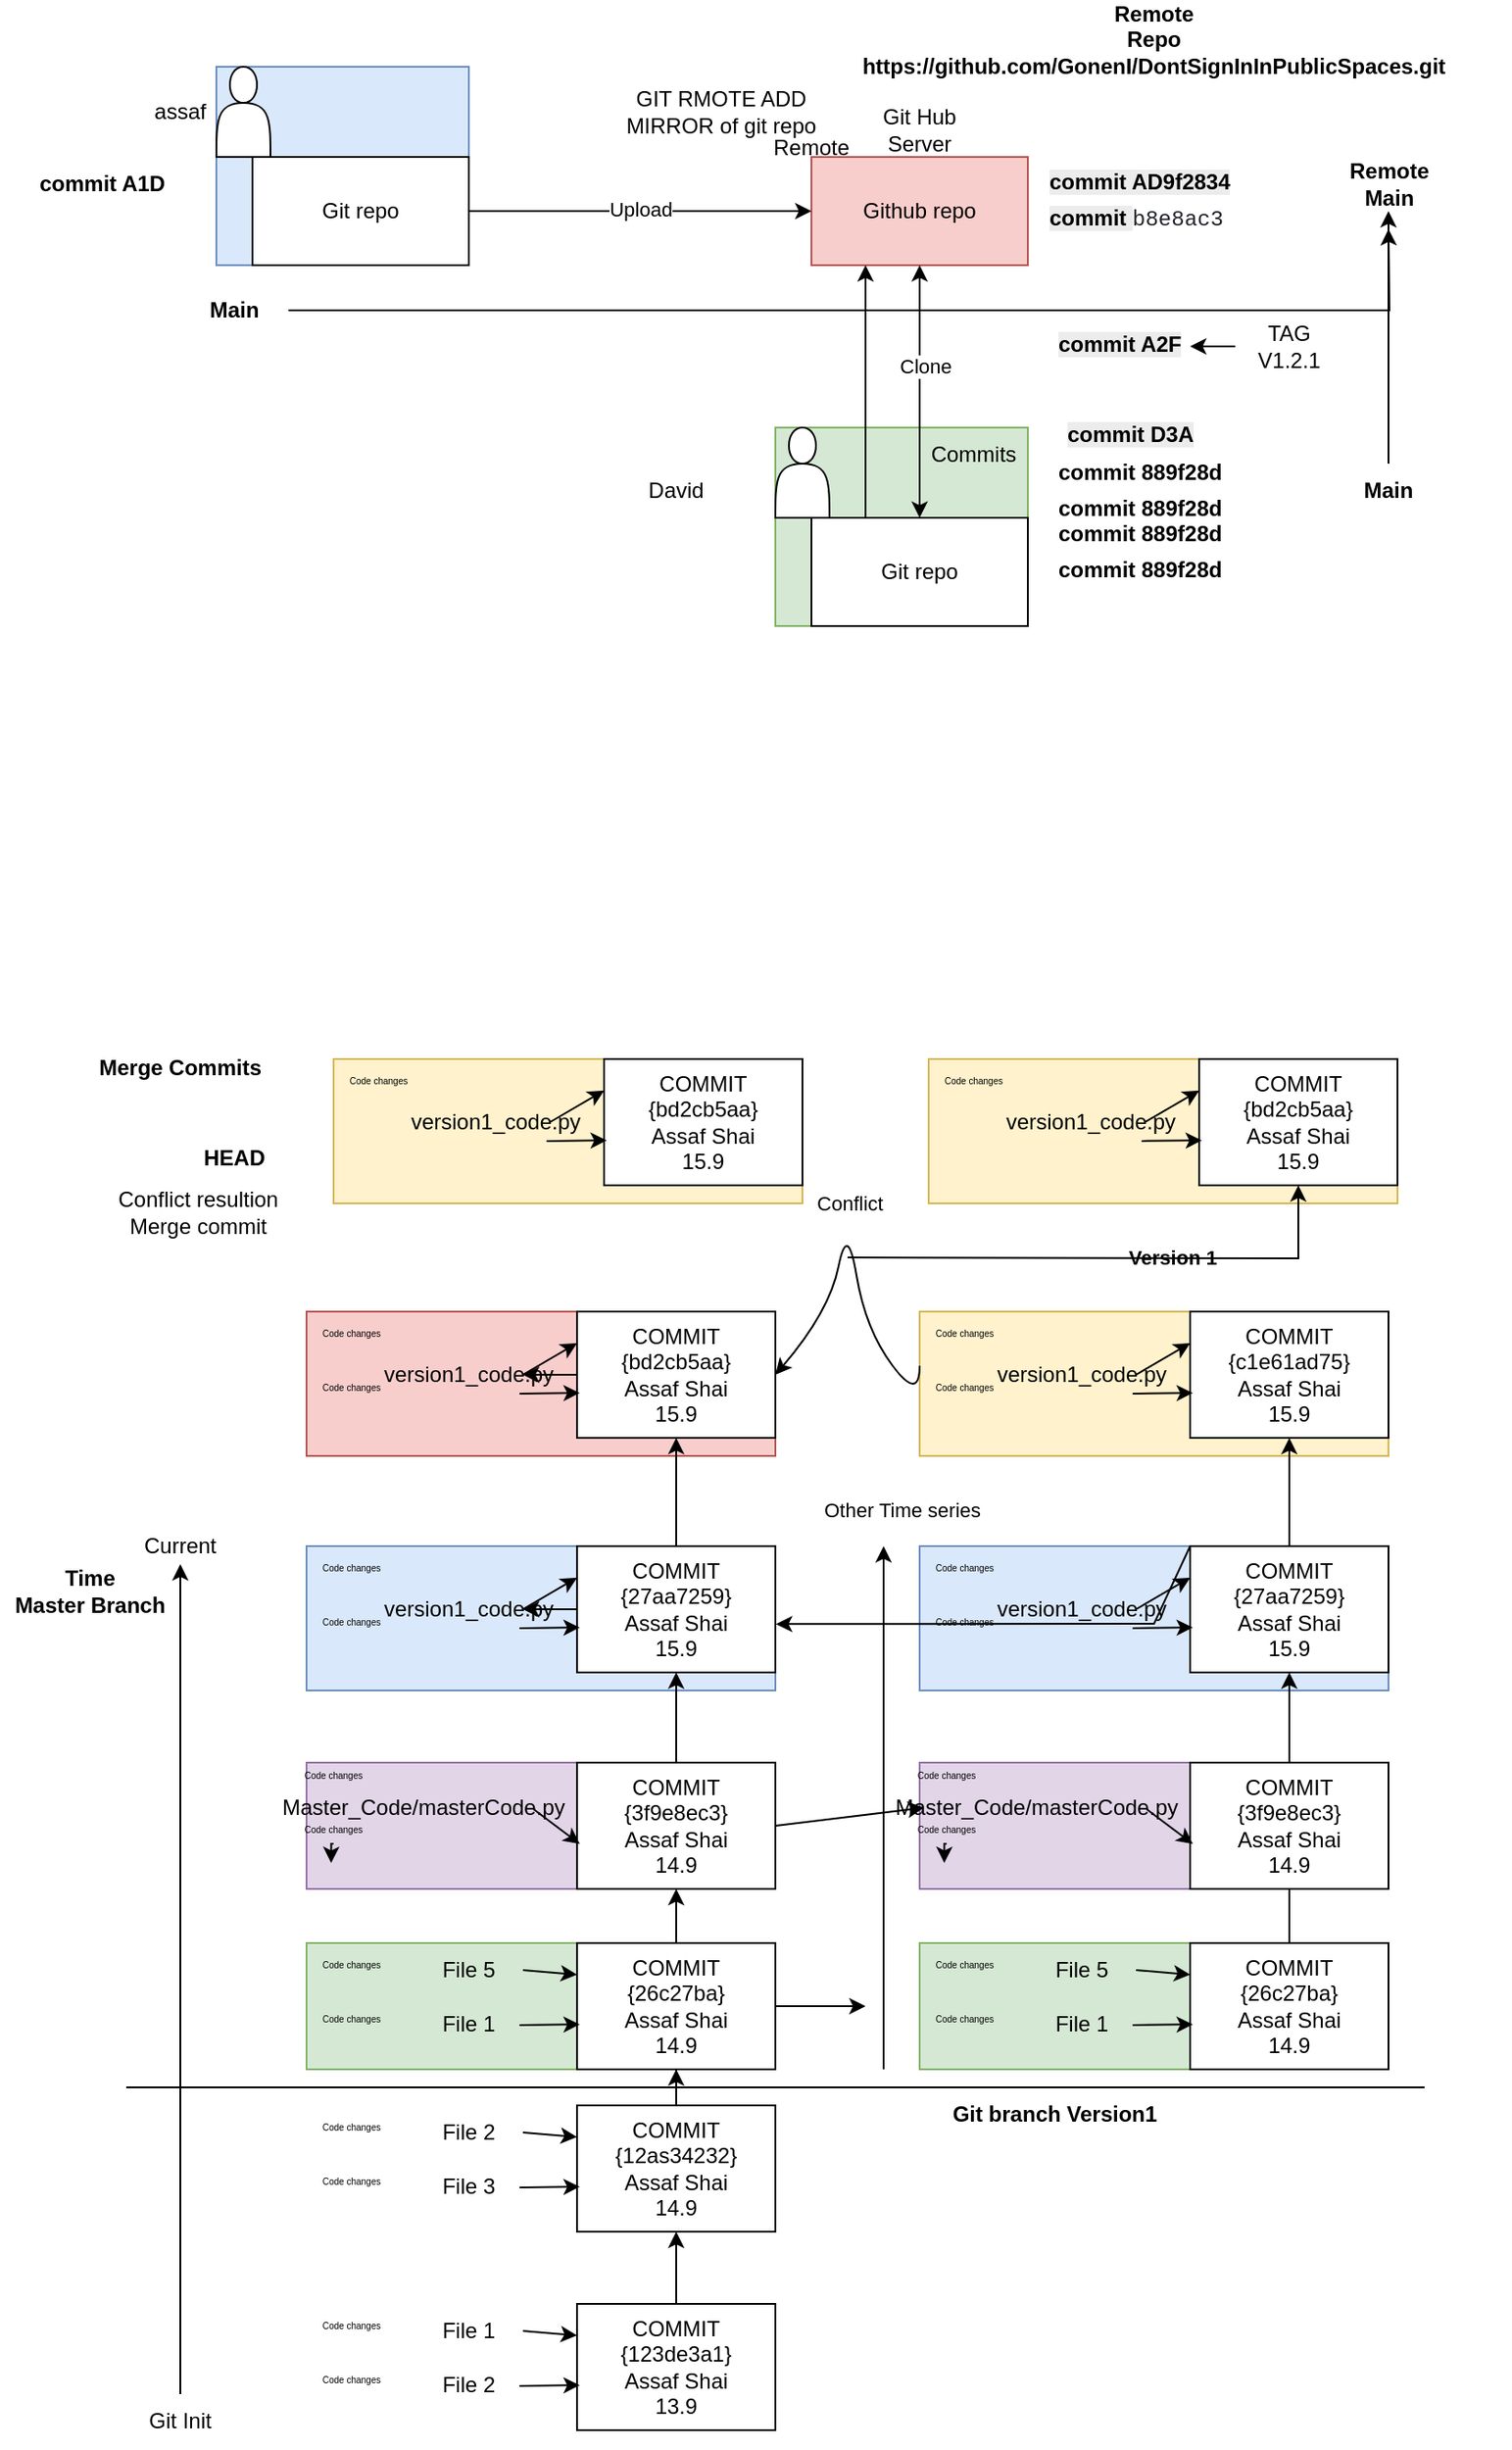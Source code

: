 <mxfile version="28.2.1">
  <diagram name="Page-1" id="LktSVnluF4ekYC1X5Gm9">
    <mxGraphModel dx="815" dy="429" grid="1" gridSize="10" guides="1" tooltips="1" connect="1" arrows="1" fold="1" page="1" pageScale="1" pageWidth="850" pageHeight="1100" math="0" shadow="0">
      <root>
        <mxCell id="0" />
        <mxCell id="1" parent="0" />
        <mxCell id="9BhlSFVfMuV4Uu7YiXGv-2" value="Github repo" style="rounded=0;whiteSpace=wrap;html=1;fillColor=#f8cecc;strokeColor=#b85450;" parent="1" vertex="1">
          <mxGeometry x="470" y="160" width="120" height="60" as="geometry" />
        </mxCell>
        <mxCell id="9BhlSFVfMuV4Uu7YiXGv-3" value="Git Hub&lt;div&gt;Server&lt;/div&gt;" style="text;html=1;align=center;verticalAlign=middle;whiteSpace=wrap;rounded=0;" parent="1" vertex="1">
          <mxGeometry x="500" y="130" width="60" height="30" as="geometry" />
        </mxCell>
        <mxCell id="9BhlSFVfMuV4Uu7YiXGv-6" value="" style="group;fillColor=#dae8fc;strokeColor=#6c8ebf;" parent="1" vertex="1" connectable="0">
          <mxGeometry x="140" y="110" width="140" height="110" as="geometry" />
        </mxCell>
        <mxCell id="9BhlSFVfMuV4Uu7YiXGv-1" value="Git repo" style="rounded=0;whiteSpace=wrap;html=1;" parent="9BhlSFVfMuV4Uu7YiXGv-6" vertex="1">
          <mxGeometry x="20" y="50" width="120" height="60" as="geometry" />
        </mxCell>
        <mxCell id="9BhlSFVfMuV4Uu7YiXGv-4" value="" style="shape=actor;whiteSpace=wrap;html=1;" parent="9BhlSFVfMuV4Uu7YiXGv-6" vertex="1">
          <mxGeometry width="30" height="50" as="geometry" />
        </mxCell>
        <mxCell id="9BhlSFVfMuV4Uu7YiXGv-7" value="" style="group;fillColor=#d5e8d4;strokeColor=#82b366;" parent="1" vertex="1" connectable="0">
          <mxGeometry x="450" y="310" width="140" height="110" as="geometry" />
        </mxCell>
        <mxCell id="9BhlSFVfMuV4Uu7YiXGv-8" value="Git repo" style="rounded=0;whiteSpace=wrap;html=1;" parent="9BhlSFVfMuV4Uu7YiXGv-7" vertex="1">
          <mxGeometry x="20" y="50" width="120" height="60" as="geometry" />
        </mxCell>
        <mxCell id="9BhlSFVfMuV4Uu7YiXGv-9" value="" style="shape=actor;whiteSpace=wrap;html=1;" parent="9BhlSFVfMuV4Uu7YiXGv-7" vertex="1">
          <mxGeometry width="30" height="50" as="geometry" />
        </mxCell>
        <mxCell id="iR7yz01aufCSReRVloAO-240" value="Commits" style="text;html=1;align=center;verticalAlign=middle;whiteSpace=wrap;rounded=0;" parent="9BhlSFVfMuV4Uu7YiXGv-7" vertex="1">
          <mxGeometry x="80" width="60" height="30" as="geometry" />
        </mxCell>
        <mxCell id="9BhlSFVfMuV4Uu7YiXGv-10" value="" style="endArrow=classic;html=1;rounded=0;exitX=1;exitY=0.5;exitDx=0;exitDy=0;entryX=0;entryY=0.5;entryDx=0;entryDy=0;" parent="1" source="9BhlSFVfMuV4Uu7YiXGv-1" target="9BhlSFVfMuV4Uu7YiXGv-2" edge="1">
          <mxGeometry width="50" height="50" relative="1" as="geometry">
            <mxPoint x="340" y="230" as="sourcePoint" />
            <mxPoint x="390" y="180" as="targetPoint" />
          </mxGeometry>
        </mxCell>
        <mxCell id="9BhlSFVfMuV4Uu7YiXGv-11" value="Upload" style="edgeLabel;html=1;align=center;verticalAlign=middle;resizable=0;points=[];" parent="9BhlSFVfMuV4Uu7YiXGv-10" vertex="1" connectable="0">
          <mxGeometry x="-0.001" y="1" relative="1" as="geometry">
            <mxPoint as="offset" />
          </mxGeometry>
        </mxCell>
        <mxCell id="9BhlSFVfMuV4Uu7YiXGv-12" value="assaf" style="text;html=1;align=center;verticalAlign=middle;whiteSpace=wrap;rounded=0;" parent="1" vertex="1">
          <mxGeometry x="90" y="120" width="60" height="30" as="geometry" />
        </mxCell>
        <mxCell id="9BhlSFVfMuV4Uu7YiXGv-13" value="David" style="text;html=1;align=center;verticalAlign=middle;whiteSpace=wrap;rounded=0;" parent="1" vertex="1">
          <mxGeometry x="365" y="330" width="60" height="30" as="geometry" />
        </mxCell>
        <mxCell id="9BhlSFVfMuV4Uu7YiXGv-14" value="" style="endArrow=classic;html=1;rounded=0;exitX=0.5;exitY=1;exitDx=0;exitDy=0;entryX=0.5;entryY=0;entryDx=0;entryDy=0;startArrow=classic;startFill=1;" parent="1" source="9BhlSFVfMuV4Uu7YiXGv-2" target="9BhlSFVfMuV4Uu7YiXGv-8" edge="1">
          <mxGeometry width="50" height="50" relative="1" as="geometry">
            <mxPoint x="530" y="360" as="sourcePoint" />
            <mxPoint x="580" y="310" as="targetPoint" />
          </mxGeometry>
        </mxCell>
        <mxCell id="9BhlSFVfMuV4Uu7YiXGv-15" value="Clone" style="edgeLabel;html=1;align=center;verticalAlign=middle;resizable=0;points=[];" parent="9BhlSFVfMuV4Uu7YiXGv-14" vertex="1" connectable="0">
          <mxGeometry x="-0.203" y="3" relative="1" as="geometry">
            <mxPoint as="offset" />
          </mxGeometry>
        </mxCell>
        <mxCell id="9BhlSFVfMuV4Uu7YiXGv-16" value="Remote" style="text;html=1;align=center;verticalAlign=middle;whiteSpace=wrap;rounded=0;" parent="1" vertex="1">
          <mxGeometry x="440" y="140" width="60" height="30" as="geometry" />
        </mxCell>
        <mxCell id="9BhlSFVfMuV4Uu7YiXGv-18" value="&lt;h1 style=&quot;margin-top: 0px;&quot;&gt;&lt;span style=&quot;font-size: 12px;&quot;&gt;commit 889f28d&lt;/span&gt;&lt;/h1&gt;&lt;div&gt;commit 889f28d&lt;/div&gt;" style="text;html=1;whiteSpace=wrap;overflow=hidden;rounded=0;fontStyle=1" parent="1" vertex="1">
          <mxGeometry x="605" y="330" width="110" height="125" as="geometry" />
        </mxCell>
        <mxCell id="9BhlSFVfMuV4Uu7YiXGv-19" value="&lt;h1 style=&quot;margin-top: 0px;&quot;&gt;&lt;span style=&quot;background-color: transparent; color: light-dark(rgb(0, 0, 0), rgb(255, 255, 255)); font-size: 12px;&quot;&gt;commit A1D&lt;/span&gt;&lt;/h1&gt;&lt;div&gt;&lt;br&gt;&lt;/div&gt;" style="text;html=1;whiteSpace=wrap;overflow=hidden;rounded=0;fontStyle=1" parent="1" vertex="1">
          <mxGeometry x="40" y="150" width="110" height="100" as="geometry" />
        </mxCell>
        <mxCell id="9BhlSFVfMuV4Uu7YiXGv-20" value="GIT RMOTE ADD&lt;br&gt;MIRROR of git repo" style="text;html=1;align=center;verticalAlign=middle;whiteSpace=wrap;rounded=0;" parent="1" vertex="1">
          <mxGeometry x="340" y="120" width="160" height="30" as="geometry" />
        </mxCell>
        <mxCell id="iR7yz01aufCSReRVloAO-14" value="" style="group" parent="1" vertex="1" connectable="0">
          <mxGeometry x="190" y="1350" width="260" height="70" as="geometry" />
        </mxCell>
        <mxCell id="iR7yz01aufCSReRVloAO-4" value="COMMIT&lt;br&gt;{123de3a1}&lt;br&gt;Assaf Shai&lt;br&gt;13.9" style="rounded=0;whiteSpace=wrap;html=1;" parent="iR7yz01aufCSReRVloAO-14" vertex="1">
          <mxGeometry x="150" width="110" height="70" as="geometry" />
        </mxCell>
        <mxCell id="iR7yz01aufCSReRVloAO-13" value="" style="group" parent="iR7yz01aufCSReRVloAO-14" vertex="1" connectable="0">
          <mxGeometry width="120" height="60" as="geometry" />
        </mxCell>
        <mxCell id="iR7yz01aufCSReRVloAO-10" value="" style="group" parent="iR7yz01aufCSReRVloAO-13" vertex="1" connectable="0">
          <mxGeometry width="120" height="60" as="geometry" />
        </mxCell>
        <mxCell id="iR7yz01aufCSReRVloAO-3" value="" style="group" parent="iR7yz01aufCSReRVloAO-10" vertex="1" connectable="0">
          <mxGeometry x="60" width="60" height="60" as="geometry" />
        </mxCell>
        <mxCell id="iR7yz01aufCSReRVloAO-1" value="File 1" style="text;html=1;align=center;verticalAlign=middle;whiteSpace=wrap;rounded=0;" parent="iR7yz01aufCSReRVloAO-3" vertex="1">
          <mxGeometry width="60" height="30" as="geometry" />
        </mxCell>
        <mxCell id="iR7yz01aufCSReRVloAO-2" value="File 2" style="text;html=1;align=center;verticalAlign=middle;whiteSpace=wrap;rounded=0;" parent="iR7yz01aufCSReRVloAO-3" vertex="1">
          <mxGeometry y="30" width="60" height="30" as="geometry" />
        </mxCell>
        <mxCell id="iR7yz01aufCSReRVloAO-9" value="" style="group" parent="iR7yz01aufCSReRVloAO-10" vertex="1" connectable="0">
          <mxGeometry width="50" height="50" as="geometry" />
        </mxCell>
        <mxCell id="iR7yz01aufCSReRVloAO-6" value="&lt;font style=&quot;font-size: 5px;&quot;&gt;Code changes&lt;/font&gt;" style="text;html=1;align=center;verticalAlign=middle;whiteSpace=wrap;rounded=0;" parent="iR7yz01aufCSReRVloAO-9" vertex="1">
          <mxGeometry width="50" height="20" as="geometry" />
        </mxCell>
        <mxCell id="iR7yz01aufCSReRVloAO-8" value="&lt;font style=&quot;font-size: 5px;&quot;&gt;Code changes&lt;/font&gt;" style="text;html=1;align=center;verticalAlign=middle;whiteSpace=wrap;rounded=0;container=1;" parent="iR7yz01aufCSReRVloAO-9" vertex="1">
          <mxGeometry y="30" width="50" height="20" as="geometry" />
        </mxCell>
        <mxCell id="iR7yz01aufCSReRVloAO-5" value="" style="endArrow=classic;html=1;rounded=0;exitX=1;exitY=0.5;exitDx=0;exitDy=0;entryX=0;entryY=0.25;entryDx=0;entryDy=0;" parent="iR7yz01aufCSReRVloAO-14" source="iR7yz01aufCSReRVloAO-1" target="iR7yz01aufCSReRVloAO-4" edge="1">
          <mxGeometry width="50" height="50" relative="1" as="geometry">
            <mxPoint x="120" y="-40" as="sourcePoint" />
            <mxPoint x="150" y="-40" as="targetPoint" />
          </mxGeometry>
        </mxCell>
        <mxCell id="iR7yz01aufCSReRVloAO-11" value="" style="endArrow=classic;html=1;rounded=0;exitX=0.969;exitY=0.515;exitDx=0;exitDy=0;entryX=0.014;entryY=0.644;entryDx=0;entryDy=0;exitPerimeter=0;entryPerimeter=0;" parent="iR7yz01aufCSReRVloAO-14" source="iR7yz01aufCSReRVloAO-2" target="iR7yz01aufCSReRVloAO-4" edge="1">
          <mxGeometry width="50" height="50" relative="1" as="geometry">
            <mxPoint x="150" y="20" as="sourcePoint" />
            <mxPoint x="200" y="23" as="targetPoint" />
          </mxGeometry>
        </mxCell>
        <mxCell id="iR7yz01aufCSReRVloAO-15" value="" style="group" parent="1" vertex="1" connectable="0">
          <mxGeometry x="190" y="1240" width="260" height="70" as="geometry" />
        </mxCell>
        <mxCell id="iR7yz01aufCSReRVloAO-16" value="COMMIT&lt;br&gt;{12as34232}&lt;br&gt;Assaf Shai&lt;br&gt;14.9" style="rounded=0;whiteSpace=wrap;html=1;" parent="iR7yz01aufCSReRVloAO-15" vertex="1">
          <mxGeometry x="150" width="110" height="70" as="geometry" />
        </mxCell>
        <mxCell id="iR7yz01aufCSReRVloAO-17" value="" style="group" parent="iR7yz01aufCSReRVloAO-15" vertex="1" connectable="0">
          <mxGeometry width="120" height="60" as="geometry" />
        </mxCell>
        <mxCell id="iR7yz01aufCSReRVloAO-18" value="" style="group" parent="iR7yz01aufCSReRVloAO-17" vertex="1" connectable="0">
          <mxGeometry width="120" height="60" as="geometry" />
        </mxCell>
        <mxCell id="iR7yz01aufCSReRVloAO-19" value="" style="group" parent="iR7yz01aufCSReRVloAO-18" vertex="1" connectable="0">
          <mxGeometry x="60" width="60" height="60" as="geometry" />
        </mxCell>
        <mxCell id="iR7yz01aufCSReRVloAO-20" value="File 2" style="text;html=1;align=center;verticalAlign=middle;whiteSpace=wrap;rounded=0;" parent="iR7yz01aufCSReRVloAO-19" vertex="1">
          <mxGeometry width="60" height="30" as="geometry" />
        </mxCell>
        <mxCell id="iR7yz01aufCSReRVloAO-21" value="File 3" style="text;html=1;align=center;verticalAlign=middle;whiteSpace=wrap;rounded=0;" parent="iR7yz01aufCSReRVloAO-19" vertex="1">
          <mxGeometry y="30" width="60" height="30" as="geometry" />
        </mxCell>
        <mxCell id="iR7yz01aufCSReRVloAO-22" value="" style="group" parent="iR7yz01aufCSReRVloAO-18" vertex="1" connectable="0">
          <mxGeometry width="50" height="50" as="geometry" />
        </mxCell>
        <mxCell id="iR7yz01aufCSReRVloAO-23" value="&lt;font style=&quot;font-size: 5px;&quot;&gt;Code changes&lt;/font&gt;" style="text;html=1;align=center;verticalAlign=middle;whiteSpace=wrap;rounded=0;" parent="iR7yz01aufCSReRVloAO-22" vertex="1">
          <mxGeometry width="50" height="20" as="geometry" />
        </mxCell>
        <mxCell id="iR7yz01aufCSReRVloAO-24" value="&lt;font style=&quot;font-size: 5px;&quot;&gt;Code changes&lt;/font&gt;" style="text;html=1;align=center;verticalAlign=middle;whiteSpace=wrap;rounded=0;container=1;" parent="iR7yz01aufCSReRVloAO-22" vertex="1">
          <mxGeometry y="30" width="50" height="20" as="geometry" />
        </mxCell>
        <mxCell id="iR7yz01aufCSReRVloAO-25" value="" style="endArrow=classic;html=1;rounded=0;exitX=1;exitY=0.5;exitDx=0;exitDy=0;entryX=0;entryY=0.25;entryDx=0;entryDy=0;" parent="iR7yz01aufCSReRVloAO-15" source="iR7yz01aufCSReRVloAO-20" target="iR7yz01aufCSReRVloAO-16" edge="1">
          <mxGeometry width="50" height="50" relative="1" as="geometry">
            <mxPoint x="120" y="-40" as="sourcePoint" />
            <mxPoint x="150" y="-40" as="targetPoint" />
          </mxGeometry>
        </mxCell>
        <mxCell id="iR7yz01aufCSReRVloAO-26" value="" style="endArrow=classic;html=1;rounded=0;exitX=0.969;exitY=0.515;exitDx=0;exitDy=0;entryX=0.014;entryY=0.644;entryDx=0;entryDy=0;exitPerimeter=0;entryPerimeter=0;" parent="iR7yz01aufCSReRVloAO-15" source="iR7yz01aufCSReRVloAO-21" target="iR7yz01aufCSReRVloAO-16" edge="1">
          <mxGeometry width="50" height="50" relative="1" as="geometry">
            <mxPoint x="150" y="20" as="sourcePoint" />
            <mxPoint x="200" y="23" as="targetPoint" />
          </mxGeometry>
        </mxCell>
        <mxCell id="iR7yz01aufCSReRVloAO-27" value="" style="edgeStyle=orthogonalEdgeStyle;rounded=0;orthogonalLoop=1;jettySize=auto;html=1;" parent="1" source="iR7yz01aufCSReRVloAO-4" target="iR7yz01aufCSReRVloAO-16" edge="1">
          <mxGeometry relative="1" as="geometry" />
        </mxCell>
        <mxCell id="iR7yz01aufCSReRVloAO-28" value="" style="group;fillColor=#d5e8d4;strokeColor=#82b366;" parent="1" vertex="1" connectable="0">
          <mxGeometry x="190" y="1150" width="260" height="70" as="geometry" />
        </mxCell>
        <mxCell id="iR7yz01aufCSReRVloAO-29" value="COMMIT&lt;br&gt;{26c27ba}&lt;br&gt;Assaf Shai&lt;br&gt;14.9" style="rounded=0;whiteSpace=wrap;html=1;" parent="iR7yz01aufCSReRVloAO-28" vertex="1">
          <mxGeometry x="150" width="110" height="70" as="geometry" />
        </mxCell>
        <mxCell id="iR7yz01aufCSReRVloAO-30" value="" style="group" parent="iR7yz01aufCSReRVloAO-28" vertex="1" connectable="0">
          <mxGeometry width="120" height="60" as="geometry" />
        </mxCell>
        <mxCell id="iR7yz01aufCSReRVloAO-31" value="" style="group" parent="iR7yz01aufCSReRVloAO-30" vertex="1" connectable="0">
          <mxGeometry width="120" height="60" as="geometry" />
        </mxCell>
        <mxCell id="iR7yz01aufCSReRVloAO-32" value="" style="group" parent="iR7yz01aufCSReRVloAO-31" vertex="1" connectable="0">
          <mxGeometry x="60" width="60" height="60" as="geometry" />
        </mxCell>
        <mxCell id="iR7yz01aufCSReRVloAO-33" value="File 5" style="text;html=1;align=center;verticalAlign=middle;whiteSpace=wrap;rounded=0;" parent="iR7yz01aufCSReRVloAO-32" vertex="1">
          <mxGeometry width="60" height="30" as="geometry" />
        </mxCell>
        <mxCell id="iR7yz01aufCSReRVloAO-34" value="File 1" style="text;html=1;align=center;verticalAlign=middle;whiteSpace=wrap;rounded=0;" parent="iR7yz01aufCSReRVloAO-32" vertex="1">
          <mxGeometry y="30" width="60" height="30" as="geometry" />
        </mxCell>
        <mxCell id="iR7yz01aufCSReRVloAO-35" value="" style="group" parent="iR7yz01aufCSReRVloAO-31" vertex="1" connectable="0">
          <mxGeometry width="50" height="50" as="geometry" />
        </mxCell>
        <mxCell id="iR7yz01aufCSReRVloAO-36" value="&lt;font style=&quot;font-size: 5px;&quot;&gt;Code changes&lt;/font&gt;" style="text;html=1;align=center;verticalAlign=middle;whiteSpace=wrap;rounded=0;" parent="iR7yz01aufCSReRVloAO-35" vertex="1">
          <mxGeometry width="50" height="20" as="geometry" />
        </mxCell>
        <mxCell id="iR7yz01aufCSReRVloAO-37" value="&lt;font style=&quot;font-size: 5px;&quot;&gt;Code changes&lt;/font&gt;" style="text;html=1;align=center;verticalAlign=middle;whiteSpace=wrap;rounded=0;container=1;" parent="iR7yz01aufCSReRVloAO-35" vertex="1">
          <mxGeometry y="30" width="50" height="20" as="geometry" />
        </mxCell>
        <mxCell id="iR7yz01aufCSReRVloAO-38" value="" style="endArrow=classic;html=1;rounded=0;exitX=1;exitY=0.5;exitDx=0;exitDy=0;entryX=0;entryY=0.25;entryDx=0;entryDy=0;" parent="iR7yz01aufCSReRVloAO-28" source="iR7yz01aufCSReRVloAO-33" target="iR7yz01aufCSReRVloAO-29" edge="1">
          <mxGeometry width="50" height="50" relative="1" as="geometry">
            <mxPoint x="120" y="-40" as="sourcePoint" />
            <mxPoint x="150" y="-40" as="targetPoint" />
          </mxGeometry>
        </mxCell>
        <mxCell id="iR7yz01aufCSReRVloAO-39" value="" style="endArrow=classic;html=1;rounded=0;exitX=0.969;exitY=0.515;exitDx=0;exitDy=0;entryX=0.014;entryY=0.644;entryDx=0;entryDy=0;exitPerimeter=0;entryPerimeter=0;" parent="iR7yz01aufCSReRVloAO-28" source="iR7yz01aufCSReRVloAO-34" target="iR7yz01aufCSReRVloAO-29" edge="1">
          <mxGeometry width="50" height="50" relative="1" as="geometry">
            <mxPoint x="150" y="20" as="sourcePoint" />
            <mxPoint x="200" y="23" as="targetPoint" />
          </mxGeometry>
        </mxCell>
        <mxCell id="iR7yz01aufCSReRVloAO-40" value="" style="edgeStyle=orthogonalEdgeStyle;rounded=0;orthogonalLoop=1;jettySize=auto;html=1;" parent="1" source="iR7yz01aufCSReRVloAO-16" target="iR7yz01aufCSReRVloAO-29" edge="1">
          <mxGeometry relative="1" as="geometry" />
        </mxCell>
        <mxCell id="iR7yz01aufCSReRVloAO-43" value="" style="endArrow=classic;html=1;rounded=0;" parent="1" edge="1">
          <mxGeometry width="50" height="50" relative="1" as="geometry">
            <mxPoint x="120" y="1400" as="sourcePoint" />
            <mxPoint x="120" y="940" as="targetPoint" />
          </mxGeometry>
        </mxCell>
        <mxCell id="iR7yz01aufCSReRVloAO-44" value="Time&lt;br&gt;Master Branch" style="text;html=1;align=center;verticalAlign=middle;whiteSpace=wrap;rounded=0;fontStyle=1" parent="1" vertex="1">
          <mxGeometry x="20" y="940" width="100" height="30" as="geometry" />
        </mxCell>
        <mxCell id="iR7yz01aufCSReRVloAO-45" value="Current" style="text;html=1;align=center;verticalAlign=middle;whiteSpace=wrap;rounded=0;" parent="1" vertex="1">
          <mxGeometry x="90" y="915" width="60" height="30" as="geometry" />
        </mxCell>
        <mxCell id="iR7yz01aufCSReRVloAO-46" value="Git Init" style="text;html=1;align=center;verticalAlign=middle;whiteSpace=wrap;rounded=0;" parent="1" vertex="1">
          <mxGeometry x="90" y="1400" width="60" height="30" as="geometry" />
        </mxCell>
        <mxCell id="iR7yz01aufCSReRVloAO-48" value="" style="endArrow=classic;html=1;rounded=0;" parent="1" edge="1">
          <mxGeometry width="50" height="50" relative="1" as="geometry">
            <mxPoint x="510.0" y="1220" as="sourcePoint" />
            <mxPoint x="510" y="930" as="targetPoint" />
          </mxGeometry>
        </mxCell>
        <mxCell id="iR7yz01aufCSReRVloAO-49" value="Other Time series" style="edgeLabel;html=1;align=center;verticalAlign=middle;resizable=0;points=[];" parent="iR7yz01aufCSReRVloAO-48" vertex="1" connectable="0">
          <mxGeometry x="0.402" relative="1" as="geometry">
            <mxPoint x="10" y="-107" as="offset" />
          </mxGeometry>
        </mxCell>
        <mxCell id="iR7yz01aufCSReRVloAO-105" value="Version 1" style="edgeLabel;html=1;align=center;verticalAlign=middle;resizable=0;points=[];fontStyle=1" parent="iR7yz01aufCSReRVloAO-48" vertex="1" connectable="0">
          <mxGeometry x="0.415" relative="1" as="geometry">
            <mxPoint x="160" y="-245" as="offset" />
          </mxGeometry>
        </mxCell>
        <mxCell id="iR7yz01aufCSReRVloAO-52" value="" style="group;fillColor=#d5e8d4;strokeColor=#82b366;" parent="1" vertex="1" connectable="0">
          <mxGeometry x="530" y="1150" width="260" height="70" as="geometry" />
        </mxCell>
        <mxCell id="iR7yz01aufCSReRVloAO-53" value="COMMIT&lt;br&gt;{26c27ba}&lt;br&gt;Assaf Shai&lt;br&gt;14.9" style="rounded=0;whiteSpace=wrap;html=1;" parent="iR7yz01aufCSReRVloAO-52" vertex="1">
          <mxGeometry x="150" width="110" height="70" as="geometry" />
        </mxCell>
        <mxCell id="iR7yz01aufCSReRVloAO-54" value="" style="group" parent="iR7yz01aufCSReRVloAO-52" vertex="1" connectable="0">
          <mxGeometry width="120" height="60" as="geometry" />
        </mxCell>
        <mxCell id="iR7yz01aufCSReRVloAO-55" value="" style="group" parent="iR7yz01aufCSReRVloAO-54" vertex="1" connectable="0">
          <mxGeometry width="120" height="60" as="geometry" />
        </mxCell>
        <mxCell id="iR7yz01aufCSReRVloAO-56" value="" style="group" parent="iR7yz01aufCSReRVloAO-55" vertex="1" connectable="0">
          <mxGeometry x="60" width="60" height="60" as="geometry" />
        </mxCell>
        <mxCell id="iR7yz01aufCSReRVloAO-57" value="File 5" style="text;html=1;align=center;verticalAlign=middle;whiteSpace=wrap;rounded=0;" parent="iR7yz01aufCSReRVloAO-56" vertex="1">
          <mxGeometry width="60" height="30" as="geometry" />
        </mxCell>
        <mxCell id="iR7yz01aufCSReRVloAO-58" value="File 1" style="text;html=1;align=center;verticalAlign=middle;whiteSpace=wrap;rounded=0;" parent="iR7yz01aufCSReRVloAO-56" vertex="1">
          <mxGeometry y="30" width="60" height="30" as="geometry" />
        </mxCell>
        <mxCell id="iR7yz01aufCSReRVloAO-59" value="" style="group" parent="iR7yz01aufCSReRVloAO-55" vertex="1" connectable="0">
          <mxGeometry width="50" height="50" as="geometry" />
        </mxCell>
        <mxCell id="iR7yz01aufCSReRVloAO-60" value="&lt;font style=&quot;font-size: 5px;&quot;&gt;Code changes&lt;/font&gt;" style="text;html=1;align=center;verticalAlign=middle;whiteSpace=wrap;rounded=0;" parent="iR7yz01aufCSReRVloAO-59" vertex="1">
          <mxGeometry width="50" height="20" as="geometry" />
        </mxCell>
        <mxCell id="iR7yz01aufCSReRVloAO-61" value="&lt;font style=&quot;font-size: 5px;&quot;&gt;Code changes&lt;/font&gt;" style="text;html=1;align=center;verticalAlign=middle;whiteSpace=wrap;rounded=0;container=1;" parent="iR7yz01aufCSReRVloAO-59" vertex="1">
          <mxGeometry y="30" width="50" height="20" as="geometry" />
        </mxCell>
        <mxCell id="iR7yz01aufCSReRVloAO-62" value="" style="endArrow=classic;html=1;rounded=0;exitX=1;exitY=0.5;exitDx=0;exitDy=0;entryX=0;entryY=0.25;entryDx=0;entryDy=0;" parent="iR7yz01aufCSReRVloAO-52" source="iR7yz01aufCSReRVloAO-57" target="iR7yz01aufCSReRVloAO-53" edge="1">
          <mxGeometry width="50" height="50" relative="1" as="geometry">
            <mxPoint x="120" y="-40" as="sourcePoint" />
            <mxPoint x="150" y="-40" as="targetPoint" />
          </mxGeometry>
        </mxCell>
        <mxCell id="iR7yz01aufCSReRVloAO-63" value="" style="endArrow=classic;html=1;rounded=0;exitX=0.969;exitY=0.515;exitDx=0;exitDy=0;entryX=0.014;entryY=0.644;entryDx=0;entryDy=0;exitPerimeter=0;entryPerimeter=0;" parent="iR7yz01aufCSReRVloAO-52" source="iR7yz01aufCSReRVloAO-58" target="iR7yz01aufCSReRVloAO-53" edge="1">
          <mxGeometry width="50" height="50" relative="1" as="geometry">
            <mxPoint x="150" y="20" as="sourcePoint" />
            <mxPoint x="200" y="23" as="targetPoint" />
          </mxGeometry>
        </mxCell>
        <mxCell id="iR7yz01aufCSReRVloAO-64" value="" style="edgeStyle=orthogonalEdgeStyle;rounded=0;orthogonalLoop=1;jettySize=auto;html=1;" parent="1" source="iR7yz01aufCSReRVloAO-29" edge="1">
          <mxGeometry relative="1" as="geometry">
            <mxPoint x="500" y="1185" as="targetPoint" />
          </mxGeometry>
        </mxCell>
        <mxCell id="iR7yz01aufCSReRVloAO-66" value="" style="group;fillColor=#dae8fc;strokeColor=#6c8ebf;" parent="1" vertex="1" connectable="0">
          <mxGeometry x="530" y="930" width="260" height="80" as="geometry" />
        </mxCell>
        <mxCell id="iR7yz01aufCSReRVloAO-67" value="COMMIT&lt;br&gt;{27aa7259}&lt;br&gt;Assaf Shai&lt;br&gt;15&lt;span style=&quot;background-color: transparent; color: light-dark(rgb(0, 0, 0), rgb(255, 255, 255));&quot;&gt;.9&lt;/span&gt;" style="rounded=0;whiteSpace=wrap;html=1;" parent="iR7yz01aufCSReRVloAO-66" vertex="1">
          <mxGeometry x="150" width="110" height="70" as="geometry" />
        </mxCell>
        <mxCell id="iR7yz01aufCSReRVloAO-68" value="" style="group" parent="iR7yz01aufCSReRVloAO-66" vertex="1" connectable="0">
          <mxGeometry width="120" height="60" as="geometry" />
        </mxCell>
        <mxCell id="iR7yz01aufCSReRVloAO-69" value="" style="group" parent="iR7yz01aufCSReRVloAO-68" vertex="1" connectable="0">
          <mxGeometry width="120" height="60" as="geometry" />
        </mxCell>
        <mxCell id="iR7yz01aufCSReRVloAO-73" value="" style="group" parent="iR7yz01aufCSReRVloAO-69" vertex="1" connectable="0">
          <mxGeometry width="50" height="50" as="geometry" />
        </mxCell>
        <mxCell id="iR7yz01aufCSReRVloAO-74" value="&lt;font style=&quot;font-size: 5px;&quot;&gt;Code changes&lt;/font&gt;" style="text;html=1;align=center;verticalAlign=middle;whiteSpace=wrap;rounded=0;" parent="iR7yz01aufCSReRVloAO-73" vertex="1">
          <mxGeometry width="50" height="20" as="geometry" />
        </mxCell>
        <mxCell id="iR7yz01aufCSReRVloAO-75" value="&lt;font style=&quot;font-size: 5px;&quot;&gt;Code changes&lt;/font&gt;" style="text;html=1;align=center;verticalAlign=middle;whiteSpace=wrap;rounded=0;container=1;" parent="iR7yz01aufCSReRVloAO-73" vertex="1">
          <mxGeometry y="30" width="50" height="20" as="geometry" />
        </mxCell>
        <mxCell id="iR7yz01aufCSReRVloAO-76" value="" style="endArrow=classic;html=1;rounded=0;exitX=1;exitY=0.5;exitDx=0;exitDy=0;entryX=0;entryY=0.25;entryDx=0;entryDy=0;" parent="iR7yz01aufCSReRVloAO-66" source="iR7yz01aufCSReRVloAO-71" target="iR7yz01aufCSReRVloAO-67" edge="1">
          <mxGeometry width="50" height="50" relative="1" as="geometry">
            <mxPoint x="120" y="-40" as="sourcePoint" />
            <mxPoint x="150" y="-40" as="targetPoint" />
          </mxGeometry>
        </mxCell>
        <mxCell id="iR7yz01aufCSReRVloAO-77" value="" style="endArrow=classic;html=1;rounded=0;exitX=0.969;exitY=0.515;exitDx=0;exitDy=0;entryX=0.014;entryY=0.644;entryDx=0;entryDy=0;exitPerimeter=0;entryPerimeter=0;" parent="iR7yz01aufCSReRVloAO-66" target="iR7yz01aufCSReRVloAO-67" edge="1">
          <mxGeometry width="50" height="50" relative="1" as="geometry">
            <mxPoint x="118.14" y="45.45" as="sourcePoint" />
            <mxPoint x="200" y="23" as="targetPoint" />
          </mxGeometry>
        </mxCell>
        <mxCell id="iR7yz01aufCSReRVloAO-70" value="" style="group" parent="iR7yz01aufCSReRVloAO-66" vertex="1" connectable="0">
          <mxGeometry x="60" y="20" width="60" height="60" as="geometry" />
        </mxCell>
        <mxCell id="iR7yz01aufCSReRVloAO-71" value="version1_code.py" style="text;html=1;align=center;verticalAlign=middle;whiteSpace=wrap;rounded=0;" parent="iR7yz01aufCSReRVloAO-70" vertex="1">
          <mxGeometry width="60" height="30" as="geometry" />
        </mxCell>
        <mxCell id="iR7yz01aufCSReRVloAO-78" value="" style="edgeStyle=orthogonalEdgeStyle;rounded=0;orthogonalLoop=1;jettySize=auto;html=1;" parent="1" source="iR7yz01aufCSReRVloAO-53" target="iR7yz01aufCSReRVloAO-67" edge="1">
          <mxGeometry relative="1" as="geometry" />
        </mxCell>
        <mxCell id="iR7yz01aufCSReRVloAO-79" value="" style="group;fillColor=#e1d5e7;strokeColor=#9673a6;" parent="1" vertex="1" connectable="0">
          <mxGeometry x="190" y="1050" width="260" height="70" as="geometry" />
        </mxCell>
        <mxCell id="iR7yz01aufCSReRVloAO-80" value="COMMIT&lt;br&gt;{3f9e8ec3}&lt;br&gt;Assaf Shai&lt;br&gt;14.9" style="rounded=0;whiteSpace=wrap;html=1;" parent="iR7yz01aufCSReRVloAO-79" vertex="1">
          <mxGeometry x="150" width="110" height="70" as="geometry" />
        </mxCell>
        <mxCell id="iR7yz01aufCSReRVloAO-81" value="" style="group" parent="iR7yz01aufCSReRVloAO-79" vertex="1" connectable="0">
          <mxGeometry x="-10" y="-5" width="120" height="60" as="geometry" />
        </mxCell>
        <mxCell id="iR7yz01aufCSReRVloAO-82" value="" style="group" parent="iR7yz01aufCSReRVloAO-81" vertex="1" connectable="0">
          <mxGeometry width="120" height="60" as="geometry" />
        </mxCell>
        <mxCell id="iR7yz01aufCSReRVloAO-83" value="" style="group" parent="iR7yz01aufCSReRVloAO-82" vertex="1" connectable="0">
          <mxGeometry x="60" width="60" height="60" as="geometry" />
        </mxCell>
        <mxCell id="iR7yz01aufCSReRVloAO-85" value="Master_Code/masterCode.py" style="text;html=1;align=center;verticalAlign=middle;whiteSpace=wrap;rounded=0;" parent="iR7yz01aufCSReRVloAO-83" vertex="1">
          <mxGeometry x="-50" width="130" height="60" as="geometry" />
        </mxCell>
        <mxCell id="iR7yz01aufCSReRVloAO-86" value="" style="group" parent="iR7yz01aufCSReRVloAO-82" vertex="1" connectable="0">
          <mxGeometry width="50" height="50" as="geometry" />
        </mxCell>
        <mxCell id="iR7yz01aufCSReRVloAO-87" value="&lt;font style=&quot;font-size: 5px;&quot;&gt;Code changes&lt;/font&gt;" style="text;html=1;align=center;verticalAlign=middle;whiteSpace=wrap;rounded=0;" parent="iR7yz01aufCSReRVloAO-86" vertex="1">
          <mxGeometry width="50" height="20" as="geometry" />
        </mxCell>
        <mxCell id="iR7yz01aufCSReRVloAO-88" value="&lt;font style=&quot;font-size: 5px;&quot;&gt;Code changes&lt;/font&gt;" style="text;html=1;align=center;verticalAlign=middle;whiteSpace=wrap;rounded=0;container=1;" parent="iR7yz01aufCSReRVloAO-86" vertex="1">
          <mxGeometry y="30" width="50" height="20" as="geometry" />
        </mxCell>
        <mxCell id="iR7yz01aufCSReRVloAO-110" style="edgeStyle=orthogonalEdgeStyle;rounded=0;orthogonalLoop=1;jettySize=auto;html=1;exitX=0.5;exitY=1;exitDx=0;exitDy=0;entryX=0.105;entryY=1.011;entryDx=0;entryDy=0;entryPerimeter=0;" parent="iR7yz01aufCSReRVloAO-82" source="iR7yz01aufCSReRVloAO-88" target="iR7yz01aufCSReRVloAO-85" edge="1">
          <mxGeometry relative="1" as="geometry" />
        </mxCell>
        <mxCell id="iR7yz01aufCSReRVloAO-90" value="" style="endArrow=classic;html=1;rounded=0;exitX=0.969;exitY=0.515;exitDx=0;exitDy=0;entryX=0.014;entryY=0.644;entryDx=0;entryDy=0;exitPerimeter=0;entryPerimeter=0;" parent="iR7yz01aufCSReRVloAO-79" source="iR7yz01aufCSReRVloAO-85" target="iR7yz01aufCSReRVloAO-80" edge="1">
          <mxGeometry width="50" height="50" relative="1" as="geometry">
            <mxPoint x="150" y="20" as="sourcePoint" />
            <mxPoint x="200" y="23" as="targetPoint" />
          </mxGeometry>
        </mxCell>
        <mxCell id="iR7yz01aufCSReRVloAO-91" value="" style="edgeStyle=orthogonalEdgeStyle;rounded=0;orthogonalLoop=1;jettySize=auto;html=1;" parent="1" source="iR7yz01aufCSReRVloAO-29" target="iR7yz01aufCSReRVloAO-80" edge="1">
          <mxGeometry relative="1" as="geometry" />
        </mxCell>
        <mxCell id="iR7yz01aufCSReRVloAO-107" value="" style="endArrow=none;html=1;rounded=0;fontStyle=1" parent="1" edge="1">
          <mxGeometry width="50" height="50" relative="1" as="geometry">
            <mxPoint x="90" y="1230" as="sourcePoint" />
            <mxPoint x="810" y="1230" as="targetPoint" />
          </mxGeometry>
        </mxCell>
        <mxCell id="iR7yz01aufCSReRVloAO-108" value="&lt;b&gt;HEAD&lt;/b&gt;" style="text;html=1;align=center;verticalAlign=middle;whiteSpace=wrap;rounded=0;" parent="1" vertex="1">
          <mxGeometry x="120" y="700" width="60" height="30" as="geometry" />
        </mxCell>
        <mxCell id="iR7yz01aufCSReRVloAO-109" value="Git branch Version1" style="text;html=1;align=center;verticalAlign=middle;whiteSpace=wrap;rounded=0;fontStyle=1" parent="1" vertex="1">
          <mxGeometry x="540" y="1230" width="130" height="30" as="geometry" />
        </mxCell>
        <mxCell id="iR7yz01aufCSReRVloAO-113" value="" style="group" parent="1" vertex="1" connectable="0">
          <mxGeometry x="620" y="1050" width="170" height="70" as="geometry" />
        </mxCell>
        <mxCell id="iR7yz01aufCSReRVloAO-114" value="" style="group" parent="iR7yz01aufCSReRVloAO-113" vertex="1" connectable="0">
          <mxGeometry width="170" height="70" as="geometry" />
        </mxCell>
        <mxCell id="iR7yz01aufCSReRVloAO-115" value="" style="group" parent="iR7yz01aufCSReRVloAO-114" vertex="1" connectable="0">
          <mxGeometry width="170" height="70" as="geometry" />
        </mxCell>
        <mxCell id="iR7yz01aufCSReRVloAO-116" value="&lt;font style=&quot;font-size: 5px;&quot;&gt;Code changes&lt;/font&gt;" style="text;html=1;align=center;verticalAlign=middle;whiteSpace=wrap;rounded=0;" parent="iR7yz01aufCSReRVloAO-115" vertex="1">
          <mxGeometry width="50" height="20" as="geometry" />
        </mxCell>
        <mxCell id="iR7yz01aufCSReRVloAO-117" value="&lt;font style=&quot;font-size: 5px;&quot;&gt;Code changes&lt;/font&gt;" style="text;html=1;align=center;verticalAlign=middle;whiteSpace=wrap;rounded=0;container=1;" parent="iR7yz01aufCSReRVloAO-115" vertex="1" collapsed="1">
          <mxGeometry y="30" width="70" height="30" as="geometry">
            <mxRectangle y="30" width="50" height="20" as="alternateBounds" />
          </mxGeometry>
        </mxCell>
        <mxCell id="iR7yz01aufCSReRVloAO-163" value="" style="group;fillColor=#e1d5e7;strokeColor=#9673a6;" parent="iR7yz01aufCSReRVloAO-115" vertex="1" connectable="0">
          <mxGeometry x="-90" width="260" height="70" as="geometry" />
        </mxCell>
        <mxCell id="iR7yz01aufCSReRVloAO-164" value="COMMIT&lt;br&gt;{3f9e8ec3}&lt;br&gt;Assaf Shai&lt;br&gt;14.9" style="rounded=0;whiteSpace=wrap;html=1;" parent="iR7yz01aufCSReRVloAO-163" vertex="1">
          <mxGeometry x="150" width="110" height="70" as="geometry" />
        </mxCell>
        <mxCell id="iR7yz01aufCSReRVloAO-165" value="" style="group" parent="iR7yz01aufCSReRVloAO-163" vertex="1" connectable="0">
          <mxGeometry x="-10" y="-5" width="120" height="60" as="geometry" />
        </mxCell>
        <mxCell id="iR7yz01aufCSReRVloAO-166" value="" style="group" parent="iR7yz01aufCSReRVloAO-165" vertex="1" connectable="0">
          <mxGeometry width="120" height="60" as="geometry" />
        </mxCell>
        <mxCell id="iR7yz01aufCSReRVloAO-167" value="" style="group" parent="iR7yz01aufCSReRVloAO-166" vertex="1" connectable="0">
          <mxGeometry x="60" width="60" height="60" as="geometry" />
        </mxCell>
        <mxCell id="iR7yz01aufCSReRVloAO-168" value="Master_Code/masterCode.py" style="text;html=1;align=center;verticalAlign=middle;whiteSpace=wrap;rounded=0;" parent="iR7yz01aufCSReRVloAO-167" vertex="1">
          <mxGeometry x="-50" width="130" height="60" as="geometry" />
        </mxCell>
        <mxCell id="iR7yz01aufCSReRVloAO-169" value="" style="group" parent="iR7yz01aufCSReRVloAO-166" vertex="1" connectable="0">
          <mxGeometry width="50" height="50" as="geometry" />
        </mxCell>
        <mxCell id="iR7yz01aufCSReRVloAO-170" value="&lt;font style=&quot;font-size: 5px;&quot;&gt;Code changes&lt;/font&gt;" style="text;html=1;align=center;verticalAlign=middle;whiteSpace=wrap;rounded=0;" parent="iR7yz01aufCSReRVloAO-169" vertex="1">
          <mxGeometry width="50" height="20" as="geometry" />
        </mxCell>
        <mxCell id="iR7yz01aufCSReRVloAO-171" value="&lt;font style=&quot;font-size: 5px;&quot;&gt;Code changes&lt;/font&gt;" style="text;html=1;align=center;verticalAlign=middle;whiteSpace=wrap;rounded=0;container=1;" parent="iR7yz01aufCSReRVloAO-169" vertex="1">
          <mxGeometry y="30" width="50" height="20" as="geometry" />
        </mxCell>
        <mxCell id="iR7yz01aufCSReRVloAO-172" style="edgeStyle=orthogonalEdgeStyle;rounded=0;orthogonalLoop=1;jettySize=auto;html=1;exitX=0.5;exitY=1;exitDx=0;exitDy=0;entryX=0.105;entryY=1.011;entryDx=0;entryDy=0;entryPerimeter=0;" parent="iR7yz01aufCSReRVloAO-166" source="iR7yz01aufCSReRVloAO-171" target="iR7yz01aufCSReRVloAO-168" edge="1">
          <mxGeometry relative="1" as="geometry" />
        </mxCell>
        <mxCell id="iR7yz01aufCSReRVloAO-173" value="" style="endArrow=classic;html=1;rounded=0;exitX=0.969;exitY=0.515;exitDx=0;exitDy=0;entryX=0.014;entryY=0.644;entryDx=0;entryDy=0;exitPerimeter=0;entryPerimeter=0;" parent="iR7yz01aufCSReRVloAO-163" source="iR7yz01aufCSReRVloAO-168" target="iR7yz01aufCSReRVloAO-164" edge="1">
          <mxGeometry width="50" height="50" relative="1" as="geometry">
            <mxPoint x="150" y="20" as="sourcePoint" />
            <mxPoint x="200" y="23" as="targetPoint" />
          </mxGeometry>
        </mxCell>
        <mxCell id="iR7yz01aufCSReRVloAO-118" value="" style="group;fillColor=#dae8fc;strokeColor=#6c8ebf;" parent="1" vertex="1" connectable="0">
          <mxGeometry x="190" y="930" width="260" height="80" as="geometry" />
        </mxCell>
        <mxCell id="iR7yz01aufCSReRVloAO-134" value="" style="edgeStyle=orthogonalEdgeStyle;rounded=0;orthogonalLoop=1;jettySize=auto;html=1;" parent="iR7yz01aufCSReRVloAO-118" source="iR7yz01aufCSReRVloAO-119" target="iR7yz01aufCSReRVloAO-128" edge="1">
          <mxGeometry relative="1" as="geometry" />
        </mxCell>
        <mxCell id="iR7yz01aufCSReRVloAO-119" value="COMMIT&lt;br&gt;{27aa7259}&lt;br&gt;Assaf Shai&lt;br&gt;15&lt;span style=&quot;background-color: transparent; color: light-dark(rgb(0, 0, 0), rgb(255, 255, 255));&quot;&gt;.9&lt;/span&gt;" style="rounded=0;whiteSpace=wrap;html=1;" parent="iR7yz01aufCSReRVloAO-118" vertex="1">
          <mxGeometry x="150" width="110" height="70" as="geometry" />
        </mxCell>
        <mxCell id="iR7yz01aufCSReRVloAO-120" value="" style="group" parent="iR7yz01aufCSReRVloAO-118" vertex="1" connectable="0">
          <mxGeometry width="120" height="60" as="geometry" />
        </mxCell>
        <mxCell id="iR7yz01aufCSReRVloAO-121" value="" style="group" parent="iR7yz01aufCSReRVloAO-120" vertex="1" connectable="0">
          <mxGeometry width="120" height="60" as="geometry" />
        </mxCell>
        <mxCell id="iR7yz01aufCSReRVloAO-122" value="" style="group" parent="iR7yz01aufCSReRVloAO-121" vertex="1" connectable="0">
          <mxGeometry width="50" height="50" as="geometry" />
        </mxCell>
        <mxCell id="iR7yz01aufCSReRVloAO-123" value="&lt;font style=&quot;font-size: 5px;&quot;&gt;Code changes&lt;/font&gt;" style="text;html=1;align=center;verticalAlign=middle;whiteSpace=wrap;rounded=0;" parent="iR7yz01aufCSReRVloAO-122" vertex="1">
          <mxGeometry width="50" height="20" as="geometry" />
        </mxCell>
        <mxCell id="iR7yz01aufCSReRVloAO-124" value="&lt;font style=&quot;font-size: 5px;&quot;&gt;Code changes&lt;/font&gt;" style="text;html=1;align=center;verticalAlign=middle;whiteSpace=wrap;rounded=0;container=1;" parent="iR7yz01aufCSReRVloAO-122" vertex="1">
          <mxGeometry y="30" width="50" height="20" as="geometry" />
        </mxCell>
        <mxCell id="iR7yz01aufCSReRVloAO-125" value="" style="endArrow=classic;html=1;rounded=0;exitX=1;exitY=0.5;exitDx=0;exitDy=0;entryX=0;entryY=0.25;entryDx=0;entryDy=0;" parent="iR7yz01aufCSReRVloAO-118" source="iR7yz01aufCSReRVloAO-128" target="iR7yz01aufCSReRVloAO-119" edge="1">
          <mxGeometry width="50" height="50" relative="1" as="geometry">
            <mxPoint x="120" y="-40" as="sourcePoint" />
            <mxPoint x="150" y="-40" as="targetPoint" />
          </mxGeometry>
        </mxCell>
        <mxCell id="iR7yz01aufCSReRVloAO-126" value="" style="endArrow=classic;html=1;rounded=0;exitX=0.969;exitY=0.515;exitDx=0;exitDy=0;entryX=0.014;entryY=0.644;entryDx=0;entryDy=0;exitPerimeter=0;entryPerimeter=0;" parent="iR7yz01aufCSReRVloAO-118" target="iR7yz01aufCSReRVloAO-119" edge="1">
          <mxGeometry width="50" height="50" relative="1" as="geometry">
            <mxPoint x="118.14" y="45.45" as="sourcePoint" />
            <mxPoint x="200" y="23" as="targetPoint" />
          </mxGeometry>
        </mxCell>
        <mxCell id="iR7yz01aufCSReRVloAO-127" value="" style="group" parent="iR7yz01aufCSReRVloAO-118" vertex="1" connectable="0">
          <mxGeometry x="60" y="20" width="60" height="60" as="geometry" />
        </mxCell>
        <mxCell id="iR7yz01aufCSReRVloAO-128" value="version1_code.py" style="text;html=1;align=center;verticalAlign=middle;whiteSpace=wrap;rounded=0;" parent="iR7yz01aufCSReRVloAO-127" vertex="1">
          <mxGeometry width="60" height="30" as="geometry" />
        </mxCell>
        <mxCell id="iR7yz01aufCSReRVloAO-131" value="" style="edgeStyle=orthogonalEdgeStyle;rounded=0;orthogonalLoop=1;jettySize=auto;html=1;" parent="1" source="iR7yz01aufCSReRVloAO-80" target="iR7yz01aufCSReRVloAO-119" edge="1">
          <mxGeometry relative="1" as="geometry" />
        </mxCell>
        <mxCell id="iR7yz01aufCSReRVloAO-132" value="" style="endArrow=classic;html=1;rounded=0;entryX=1.003;entryY=0.617;entryDx=0;entryDy=0;entryPerimeter=0;exitX=0;exitY=0;exitDx=0;exitDy=0;" parent="1" source="iR7yz01aufCSReRVloAO-67" target="iR7yz01aufCSReRVloAO-119" edge="1">
          <mxGeometry width="50" height="50" relative="1" as="geometry">
            <mxPoint x="720" y="1020" as="sourcePoint" />
            <mxPoint x="770" y="970" as="targetPoint" />
            <Array as="points">
              <mxPoint x="660" y="973" />
            </Array>
          </mxGeometry>
        </mxCell>
        <mxCell id="iR7yz01aufCSReRVloAO-133" value="Merge Commits" style="text;html=1;align=center;verticalAlign=middle;whiteSpace=wrap;rounded=0;fontStyle=1" parent="1" vertex="1">
          <mxGeometry x="55" y="650" width="130" height="30" as="geometry" />
        </mxCell>
        <mxCell id="iR7yz01aufCSReRVloAO-162" value="" style="endArrow=classic;html=1;rounded=0;exitX=1;exitY=0.5;exitDx=0;exitDy=0;entryX=0.25;entryY=0;entryDx=0;entryDy=0;" parent="1" source="iR7yz01aufCSReRVloAO-80" target="iR7yz01aufCSReRVloAO-171" edge="1">
          <mxGeometry width="50" height="50" relative="1" as="geometry">
            <mxPoint x="480" y="1090" as="sourcePoint" />
            <mxPoint x="530" y="1040" as="targetPoint" />
            <Array as="points" />
          </mxGeometry>
        </mxCell>
        <mxCell id="iR7yz01aufCSReRVloAO-174" value="" style="group;fillColor=#f8cecc;strokeColor=#b85450;" parent="1" vertex="1" connectable="0">
          <mxGeometry x="190" y="800" width="260" height="80" as="geometry" />
        </mxCell>
        <mxCell id="iR7yz01aufCSReRVloAO-175" value="" style="edgeStyle=orthogonalEdgeStyle;rounded=0;orthogonalLoop=1;jettySize=auto;html=1;" parent="iR7yz01aufCSReRVloAO-174" source="iR7yz01aufCSReRVloAO-176" target="iR7yz01aufCSReRVloAO-185" edge="1">
          <mxGeometry relative="1" as="geometry" />
        </mxCell>
        <mxCell id="iR7yz01aufCSReRVloAO-176" value="COMMIT&lt;br&gt;{bd2cb5aa}&lt;br&gt;Assaf Shai&lt;br&gt;15&lt;span style=&quot;background-color: transparent; color: light-dark(rgb(0, 0, 0), rgb(255, 255, 255));&quot;&gt;.9&lt;/span&gt;" style="rounded=0;whiteSpace=wrap;html=1;" parent="iR7yz01aufCSReRVloAO-174" vertex="1">
          <mxGeometry x="150" width="110" height="70" as="geometry" />
        </mxCell>
        <mxCell id="iR7yz01aufCSReRVloAO-177" value="" style="group" parent="iR7yz01aufCSReRVloAO-174" vertex="1" connectable="0">
          <mxGeometry width="120" height="60" as="geometry" />
        </mxCell>
        <mxCell id="iR7yz01aufCSReRVloAO-178" value="" style="group" parent="iR7yz01aufCSReRVloAO-177" vertex="1" connectable="0">
          <mxGeometry width="120" height="60" as="geometry" />
        </mxCell>
        <mxCell id="iR7yz01aufCSReRVloAO-179" value="" style="group" parent="iR7yz01aufCSReRVloAO-178" vertex="1" connectable="0">
          <mxGeometry width="50" height="50" as="geometry" />
        </mxCell>
        <mxCell id="iR7yz01aufCSReRVloAO-180" value="&lt;font style=&quot;font-size: 5px;&quot;&gt;Code changes&lt;/font&gt;" style="text;html=1;align=center;verticalAlign=middle;whiteSpace=wrap;rounded=0;" parent="iR7yz01aufCSReRVloAO-179" vertex="1">
          <mxGeometry width="50" height="20" as="geometry" />
        </mxCell>
        <mxCell id="iR7yz01aufCSReRVloAO-181" value="&lt;font style=&quot;font-size: 5px;&quot;&gt;Code changes&lt;/font&gt;" style="text;html=1;align=center;verticalAlign=middle;whiteSpace=wrap;rounded=0;container=1;" parent="iR7yz01aufCSReRVloAO-179" vertex="1">
          <mxGeometry y="30" width="50" height="20" as="geometry" />
        </mxCell>
        <mxCell id="iR7yz01aufCSReRVloAO-182" value="" style="endArrow=classic;html=1;rounded=0;exitX=1;exitY=0.5;exitDx=0;exitDy=0;entryX=0;entryY=0.25;entryDx=0;entryDy=0;" parent="iR7yz01aufCSReRVloAO-174" source="iR7yz01aufCSReRVloAO-185" target="iR7yz01aufCSReRVloAO-176" edge="1">
          <mxGeometry width="50" height="50" relative="1" as="geometry">
            <mxPoint x="120" y="-40" as="sourcePoint" />
            <mxPoint x="150" y="-40" as="targetPoint" />
          </mxGeometry>
        </mxCell>
        <mxCell id="iR7yz01aufCSReRVloAO-183" value="" style="endArrow=classic;html=1;rounded=0;exitX=0.969;exitY=0.515;exitDx=0;exitDy=0;entryX=0.014;entryY=0.644;entryDx=0;entryDy=0;exitPerimeter=0;entryPerimeter=0;" parent="iR7yz01aufCSReRVloAO-174" target="iR7yz01aufCSReRVloAO-176" edge="1">
          <mxGeometry width="50" height="50" relative="1" as="geometry">
            <mxPoint x="118.14" y="45.45" as="sourcePoint" />
            <mxPoint x="200" y="23" as="targetPoint" />
          </mxGeometry>
        </mxCell>
        <mxCell id="iR7yz01aufCSReRVloAO-184" value="" style="group" parent="iR7yz01aufCSReRVloAO-174" vertex="1" connectable="0">
          <mxGeometry x="60" y="20" width="60" height="60" as="geometry" />
        </mxCell>
        <mxCell id="iR7yz01aufCSReRVloAO-185" value="version1_code.py" style="text;html=1;align=center;verticalAlign=middle;whiteSpace=wrap;rounded=0;" parent="iR7yz01aufCSReRVloAO-184" vertex="1">
          <mxGeometry width="60" height="30" as="geometry" />
        </mxCell>
        <mxCell id="iR7yz01aufCSReRVloAO-186" value="" style="group;fillColor=#fff2cc;strokeColor=#d6b656;" parent="1" vertex="1" connectable="0">
          <mxGeometry x="530" y="800" width="260" height="80" as="geometry" />
        </mxCell>
        <mxCell id="iR7yz01aufCSReRVloAO-187" value="COMMIT&lt;br&gt;{c1e61ad75}&lt;br&gt;Assaf Shai&lt;br&gt;15&lt;span style=&quot;background-color: transparent; color: light-dark(rgb(0, 0, 0), rgb(255, 255, 255));&quot;&gt;.9&lt;/span&gt;" style="rounded=0;whiteSpace=wrap;html=1;" parent="iR7yz01aufCSReRVloAO-186" vertex="1">
          <mxGeometry x="150" width="110" height="70" as="geometry" />
        </mxCell>
        <mxCell id="iR7yz01aufCSReRVloAO-188" value="" style="group" parent="iR7yz01aufCSReRVloAO-186" vertex="1" connectable="0">
          <mxGeometry width="120" height="60" as="geometry" />
        </mxCell>
        <mxCell id="iR7yz01aufCSReRVloAO-189" value="" style="group" parent="iR7yz01aufCSReRVloAO-188" vertex="1" connectable="0">
          <mxGeometry width="120" height="60" as="geometry" />
        </mxCell>
        <mxCell id="iR7yz01aufCSReRVloAO-190" value="" style="group" parent="iR7yz01aufCSReRVloAO-189" vertex="1" connectable="0">
          <mxGeometry width="50" height="50" as="geometry" />
        </mxCell>
        <mxCell id="iR7yz01aufCSReRVloAO-191" value="&lt;font style=&quot;font-size: 5px;&quot;&gt;Code changes&lt;/font&gt;" style="text;html=1;align=center;verticalAlign=middle;whiteSpace=wrap;rounded=0;" parent="iR7yz01aufCSReRVloAO-190" vertex="1">
          <mxGeometry width="50" height="20" as="geometry" />
        </mxCell>
        <mxCell id="iR7yz01aufCSReRVloAO-192" value="&lt;font style=&quot;font-size: 5px;&quot;&gt;Code changes&lt;/font&gt;" style="text;html=1;align=center;verticalAlign=middle;whiteSpace=wrap;rounded=0;container=1;" parent="iR7yz01aufCSReRVloAO-190" vertex="1">
          <mxGeometry y="30" width="50" height="20" as="geometry" />
        </mxCell>
        <mxCell id="iR7yz01aufCSReRVloAO-193" value="" style="endArrow=classic;html=1;rounded=0;exitX=1;exitY=0.5;exitDx=0;exitDy=0;entryX=0;entryY=0.25;entryDx=0;entryDy=0;" parent="iR7yz01aufCSReRVloAO-186" source="iR7yz01aufCSReRVloAO-196" target="iR7yz01aufCSReRVloAO-187" edge="1">
          <mxGeometry width="50" height="50" relative="1" as="geometry">
            <mxPoint x="120" y="-40" as="sourcePoint" />
            <mxPoint x="150" y="-40" as="targetPoint" />
          </mxGeometry>
        </mxCell>
        <mxCell id="iR7yz01aufCSReRVloAO-194" value="" style="endArrow=classic;html=1;rounded=0;exitX=0.969;exitY=0.515;exitDx=0;exitDy=0;entryX=0.014;entryY=0.644;entryDx=0;entryDy=0;exitPerimeter=0;entryPerimeter=0;" parent="iR7yz01aufCSReRVloAO-186" target="iR7yz01aufCSReRVloAO-187" edge="1">
          <mxGeometry width="50" height="50" relative="1" as="geometry">
            <mxPoint x="118.14" y="45.45" as="sourcePoint" />
            <mxPoint x="200" y="23" as="targetPoint" />
          </mxGeometry>
        </mxCell>
        <mxCell id="iR7yz01aufCSReRVloAO-195" value="" style="group" parent="iR7yz01aufCSReRVloAO-186" vertex="1" connectable="0">
          <mxGeometry x="60" y="20" width="60" height="60" as="geometry" />
        </mxCell>
        <mxCell id="iR7yz01aufCSReRVloAO-196" value="version1_code.py" style="text;html=1;align=center;verticalAlign=middle;whiteSpace=wrap;rounded=0;" parent="iR7yz01aufCSReRVloAO-195" vertex="1">
          <mxGeometry width="60" height="30" as="geometry" />
        </mxCell>
        <mxCell id="iR7yz01aufCSReRVloAO-198" value="" style="edgeStyle=orthogonalEdgeStyle;rounded=0;orthogonalLoop=1;jettySize=auto;html=1;" parent="1" source="iR7yz01aufCSReRVloAO-67" target="iR7yz01aufCSReRVloAO-187" edge="1">
          <mxGeometry relative="1" as="geometry" />
        </mxCell>
        <mxCell id="iR7yz01aufCSReRVloAO-199" value="" style="edgeStyle=orthogonalEdgeStyle;rounded=0;orthogonalLoop=1;jettySize=auto;html=1;" parent="1" source="iR7yz01aufCSReRVloAO-119" target="iR7yz01aufCSReRVloAO-176" edge="1">
          <mxGeometry relative="1" as="geometry" />
        </mxCell>
        <mxCell id="iR7yz01aufCSReRVloAO-200" value="" style="curved=1;endArrow=classic;html=1;rounded=0;entryX=1;entryY=0.5;entryDx=0;entryDy=0;exitX=0;exitY=0;exitDx=0;exitDy=0;" parent="1" source="iR7yz01aufCSReRVloAO-192" target="iR7yz01aufCSReRVloAO-176" edge="1">
          <mxGeometry width="50" height="50" relative="1" as="geometry">
            <mxPoint x="480" y="850" as="sourcePoint" />
            <mxPoint x="530" y="800" as="targetPoint" />
            <Array as="points">
              <mxPoint x="530" y="850" />
              <mxPoint x="500" y="810" />
              <mxPoint x="490" y="750" />
              <mxPoint x="480" y="800" />
            </Array>
          </mxGeometry>
        </mxCell>
        <mxCell id="iR7yz01aufCSReRVloAO-201" value="Conflict" style="edgeLabel;html=1;align=center;verticalAlign=middle;resizable=0;points=[];" parent="iR7yz01aufCSReRVloAO-200" vertex="1" connectable="0">
          <mxGeometry x="0.18" y="2" relative="1" as="geometry">
            <mxPoint y="-14" as="offset" />
          </mxGeometry>
        </mxCell>
        <mxCell id="iR7yz01aufCSReRVloAO-204" value="" style="group;fillColor=#fff2cc;strokeColor=#d6b656;" parent="1" vertex="1" connectable="0">
          <mxGeometry x="535" y="660" width="260" height="80" as="geometry" />
        </mxCell>
        <mxCell id="iR7yz01aufCSReRVloAO-205" value="COMMIT&lt;br&gt;{bd2cb5aa}&lt;br&gt;Assaf Shai&lt;br&gt;15&lt;span style=&quot;background-color: transparent; color: light-dark(rgb(0, 0, 0), rgb(255, 255, 255));&quot;&gt;.9&lt;/span&gt;" style="rounded=0;whiteSpace=wrap;html=1;" parent="iR7yz01aufCSReRVloAO-204" vertex="1">
          <mxGeometry x="150" width="110" height="70" as="geometry" />
        </mxCell>
        <mxCell id="iR7yz01aufCSReRVloAO-206" value="" style="group" parent="iR7yz01aufCSReRVloAO-204" vertex="1" connectable="0">
          <mxGeometry width="120" height="80" as="geometry" />
        </mxCell>
        <mxCell id="iR7yz01aufCSReRVloAO-207" value="" style="group" parent="iR7yz01aufCSReRVloAO-206" vertex="1" connectable="0">
          <mxGeometry width="120" height="80" as="geometry" />
        </mxCell>
        <mxCell id="iR7yz01aufCSReRVloAO-208" value="" style="group" parent="iR7yz01aufCSReRVloAO-207" vertex="1" connectable="0">
          <mxGeometry width="100" height="80" as="geometry" />
        </mxCell>
        <mxCell id="iR7yz01aufCSReRVloAO-209" value="&lt;font style=&quot;font-size: 5px;&quot;&gt;Code changes&lt;/font&gt;" style="text;html=1;align=center;verticalAlign=middle;whiteSpace=wrap;rounded=0;" parent="iR7yz01aufCSReRVloAO-208" vertex="1">
          <mxGeometry width="50" height="20" as="geometry" />
        </mxCell>
        <mxCell id="iR7yz01aufCSReRVloAO-211" value="" style="endArrow=classic;html=1;rounded=0;exitX=1;exitY=0.5;exitDx=0;exitDy=0;entryX=0;entryY=0.25;entryDx=0;entryDy=0;" parent="iR7yz01aufCSReRVloAO-204" source="iR7yz01aufCSReRVloAO-214" target="iR7yz01aufCSReRVloAO-205" edge="1">
          <mxGeometry width="50" height="50" relative="1" as="geometry">
            <mxPoint x="120" y="-40" as="sourcePoint" />
            <mxPoint x="150" y="-40" as="targetPoint" />
          </mxGeometry>
        </mxCell>
        <mxCell id="iR7yz01aufCSReRVloAO-212" value="" style="endArrow=classic;html=1;rounded=0;exitX=0.969;exitY=0.515;exitDx=0;exitDy=0;entryX=0.014;entryY=0.644;entryDx=0;entryDy=0;exitPerimeter=0;entryPerimeter=0;" parent="iR7yz01aufCSReRVloAO-204" target="iR7yz01aufCSReRVloAO-205" edge="1">
          <mxGeometry width="50" height="50" relative="1" as="geometry">
            <mxPoint x="118.14" y="45.45" as="sourcePoint" />
            <mxPoint x="200" y="23" as="targetPoint" />
          </mxGeometry>
        </mxCell>
        <mxCell id="iR7yz01aufCSReRVloAO-213" value="" style="group" parent="iR7yz01aufCSReRVloAO-204" vertex="1" connectable="0">
          <mxGeometry x="60" y="20" width="60" height="60" as="geometry" />
        </mxCell>
        <mxCell id="iR7yz01aufCSReRVloAO-214" value="version1_code.py" style="text;html=1;align=center;verticalAlign=middle;whiteSpace=wrap;rounded=0;" parent="iR7yz01aufCSReRVloAO-213" vertex="1">
          <mxGeometry width="60" height="30" as="geometry" />
        </mxCell>
        <mxCell id="iR7yz01aufCSReRVloAO-216" value="" style="edgeStyle=orthogonalEdgeStyle;rounded=0;orthogonalLoop=1;jettySize=auto;html=1;entryX=0.5;entryY=1;entryDx=0;entryDy=0;" parent="1" target="iR7yz01aufCSReRVloAO-205" edge="1">
          <mxGeometry relative="1" as="geometry">
            <mxPoint x="490" y="770" as="sourcePoint" />
          </mxGeometry>
        </mxCell>
        <mxCell id="iR7yz01aufCSReRVloAO-217" value="Conflict resultion&lt;br&gt;Merge commit" style="text;html=1;align=center;verticalAlign=middle;whiteSpace=wrap;rounded=0;" parent="1" vertex="1">
          <mxGeometry x="55" y="730" width="150" height="30" as="geometry" />
        </mxCell>
        <mxCell id="iR7yz01aufCSReRVloAO-229" value="" style="group;fillColor=#fff2cc;strokeColor=#d6b656;" parent="1" vertex="1" connectable="0">
          <mxGeometry x="205" y="660" width="260" height="80" as="geometry" />
        </mxCell>
        <mxCell id="iR7yz01aufCSReRVloAO-230" value="COMMIT&lt;br&gt;{bd2cb5aa}&lt;br&gt;Assaf Shai&lt;br&gt;15&lt;span style=&quot;background-color: transparent; color: light-dark(rgb(0, 0, 0), rgb(255, 255, 255));&quot;&gt;.9&lt;/span&gt;" style="rounded=0;whiteSpace=wrap;html=1;" parent="iR7yz01aufCSReRVloAO-229" vertex="1">
          <mxGeometry x="150" width="110" height="70" as="geometry" />
        </mxCell>
        <mxCell id="iR7yz01aufCSReRVloAO-231" value="" style="group" parent="iR7yz01aufCSReRVloAO-229" vertex="1" connectable="0">
          <mxGeometry width="120" height="80" as="geometry" />
        </mxCell>
        <mxCell id="iR7yz01aufCSReRVloAO-232" value="" style="group" parent="iR7yz01aufCSReRVloAO-231" vertex="1" connectable="0">
          <mxGeometry width="120" height="80" as="geometry" />
        </mxCell>
        <mxCell id="iR7yz01aufCSReRVloAO-233" value="" style="group" parent="iR7yz01aufCSReRVloAO-232" vertex="1" connectable="0">
          <mxGeometry width="100" height="80" as="geometry" />
        </mxCell>
        <mxCell id="iR7yz01aufCSReRVloAO-234" value="&lt;font style=&quot;font-size: 5px;&quot;&gt;Code changes&lt;/font&gt;" style="text;html=1;align=center;verticalAlign=middle;whiteSpace=wrap;rounded=0;" parent="iR7yz01aufCSReRVloAO-233" vertex="1">
          <mxGeometry width="50" height="20" as="geometry" />
        </mxCell>
        <mxCell id="iR7yz01aufCSReRVloAO-235" value="" style="endArrow=classic;html=1;rounded=0;exitX=1;exitY=0.5;exitDx=0;exitDy=0;entryX=0;entryY=0.25;entryDx=0;entryDy=0;" parent="iR7yz01aufCSReRVloAO-229" source="iR7yz01aufCSReRVloAO-238" target="iR7yz01aufCSReRVloAO-230" edge="1">
          <mxGeometry width="50" height="50" relative="1" as="geometry">
            <mxPoint x="120" y="-40" as="sourcePoint" />
            <mxPoint x="150" y="-40" as="targetPoint" />
          </mxGeometry>
        </mxCell>
        <mxCell id="iR7yz01aufCSReRVloAO-236" value="" style="endArrow=classic;html=1;rounded=0;exitX=0.969;exitY=0.515;exitDx=0;exitDy=0;entryX=0.014;entryY=0.644;entryDx=0;entryDy=0;exitPerimeter=0;entryPerimeter=0;" parent="iR7yz01aufCSReRVloAO-229" target="iR7yz01aufCSReRVloAO-230" edge="1">
          <mxGeometry width="50" height="50" relative="1" as="geometry">
            <mxPoint x="118.14" y="45.45" as="sourcePoint" />
            <mxPoint x="200" y="23" as="targetPoint" />
          </mxGeometry>
        </mxCell>
        <mxCell id="iR7yz01aufCSReRVloAO-237" value="" style="group" parent="iR7yz01aufCSReRVloAO-229" vertex="1" connectable="0">
          <mxGeometry x="60" y="20" width="60" height="60" as="geometry" />
        </mxCell>
        <mxCell id="iR7yz01aufCSReRVloAO-238" value="version1_code.py" style="text;html=1;align=center;verticalAlign=middle;whiteSpace=wrap;rounded=0;" parent="iR7yz01aufCSReRVloAO-237" vertex="1">
          <mxGeometry width="60" height="30" as="geometry" />
        </mxCell>
        <mxCell id="iR7yz01aufCSReRVloAO-239" value="Remote&lt;br&gt;Repo&lt;br&gt;https://github.com/GonenI/DontSignInInPublicSpaces.git" style="text;html=1;align=center;verticalAlign=middle;whiteSpace=wrap;rounded=0;fontStyle=1" parent="1" vertex="1">
          <mxGeometry x="500" y="80" width="320" height="30" as="geometry" />
        </mxCell>
        <mxCell id="iR7yz01aufCSReRVloAO-241" value="" style="endArrow=classic;html=1;rounded=0;exitX=0.25;exitY=0;exitDx=0;exitDy=0;entryX=0.25;entryY=1;entryDx=0;entryDy=0;" parent="1" source="9BhlSFVfMuV4Uu7YiXGv-8" target="9BhlSFVfMuV4Uu7YiXGv-2" edge="1">
          <mxGeometry width="50" height="50" relative="1" as="geometry">
            <mxPoint x="450" y="310" as="sourcePoint" />
            <mxPoint x="500" y="260" as="targetPoint" />
          </mxGeometry>
        </mxCell>
        <mxCell id="iR7yz01aufCSReRVloAO-247" value="" style="edgeStyle=orthogonalEdgeStyle;rounded=0;orthogonalLoop=1;jettySize=auto;html=1;" parent="1" source="iR7yz01aufCSReRVloAO-242" target="iR7yz01aufCSReRVloAO-243" edge="1">
          <mxGeometry relative="1" as="geometry" />
        </mxCell>
        <mxCell id="iR7yz01aufCSReRVloAO-242" value="Main" style="text;html=1;align=center;verticalAlign=middle;whiteSpace=wrap;rounded=0;fontStyle=1" parent="1" vertex="1">
          <mxGeometry x="760" y="330" width="60" height="30" as="geometry" />
        </mxCell>
        <mxCell id="iR7yz01aufCSReRVloAO-243" value="Remote&lt;br&gt;Main" style="text;html=1;align=center;verticalAlign=middle;whiteSpace=wrap;rounded=0;fontStyle=1" parent="1" vertex="1">
          <mxGeometry x="722.5" y="160" width="135" height="30" as="geometry" />
        </mxCell>
        <mxCell id="iR7yz01aufCSReRVloAO-249" value="&lt;span style=&quot;color: rgb(0, 0, 0); font-family: Helvetica; font-size: 12px; font-style: normal; font-variant-ligatures: normal; font-variant-caps: normal; font-weight: 700; letter-spacing: normal; orphans: 2; text-align: left; text-indent: 0px; text-transform: none; widows: 2; word-spacing: 0px; -webkit-text-stroke-width: 0px; white-space: normal; background-color: rgb(236, 236, 236); text-decoration-thickness: initial; text-decoration-style: initial; text-decoration-color: initial; float: none; display: inline !important;&quot;&gt;commit AD9f2834&lt;/span&gt;" style="text;whiteSpace=wrap;html=1;" parent="1" vertex="1">
          <mxGeometry x="600" y="160" width="120" height="40" as="geometry" />
        </mxCell>
        <mxCell id="iR7yz01aufCSReRVloAO-250" value="&lt;h1 style=&quot;margin-top: 0px;&quot;&gt;&lt;span style=&quot;font-size: 12px;&quot;&gt;commit 889f28d&lt;/span&gt;&lt;/h1&gt;&lt;div&gt;commit 889f28d&lt;/div&gt;" style="text;html=1;whiteSpace=wrap;overflow=hidden;rounded=0;fontStyle=1" parent="1" vertex="1">
          <mxGeometry x="605" y="310" width="110" height="125" as="geometry" />
        </mxCell>
        <mxCell id="tmlFEvLFlKVYa_HaiNg9-1" value="Main" style="text;html=1;align=center;verticalAlign=middle;whiteSpace=wrap;rounded=0;fontStyle=1" vertex="1" parent="1">
          <mxGeometry x="120" y="230" width="60" height="30" as="geometry" />
        </mxCell>
        <mxCell id="tmlFEvLFlKVYa_HaiNg9-2" value="" style="edgeStyle=orthogonalEdgeStyle;rounded=0;orthogonalLoop=1;jettySize=auto;html=1;exitX=1;exitY=0.5;exitDx=0;exitDy=0;" edge="1" parent="1" source="tmlFEvLFlKVYa_HaiNg9-1">
          <mxGeometry relative="1" as="geometry">
            <mxPoint x="790" y="440" as="sourcePoint" />
            <mxPoint x="790" y="200" as="targetPoint" />
          </mxGeometry>
        </mxCell>
        <mxCell id="tmlFEvLFlKVYa_HaiNg9-3" value="&lt;span style=&quot;color: rgb(0, 0, 0); font-family: Helvetica; font-size: 12px; font-style: normal; font-variant-ligatures: normal; font-variant-caps: normal; font-weight: 700; letter-spacing: normal; orphans: 2; text-align: left; text-indent: 0px; text-transform: none; widows: 2; word-spacing: 0px; -webkit-text-stroke-width: 0px; white-space: normal; background-color: rgb(236, 236, 236); text-decoration-thickness: initial; text-decoration-style: initial; text-decoration-color: initial; display: inline !important; float: none;&quot;&gt;commit A2F&lt;/span&gt;" style="text;whiteSpace=wrap;html=1;" vertex="1" parent="1">
          <mxGeometry x="605" y="250" width="100" height="40" as="geometry" />
        </mxCell>
        <mxCell id="tmlFEvLFlKVYa_HaiNg9-4" value="&lt;span style=&quot;color: rgb(0, 0, 0); font-family: Helvetica; font-size: 12px; font-style: normal; font-variant-ligatures: normal; font-variant-caps: normal; font-weight: 700; letter-spacing: normal; orphans: 2; text-align: left; text-indent: 0px; text-transform: none; widows: 2; word-spacing: 0px; -webkit-text-stroke-width: 0px; white-space: normal; background-color: rgb(236, 236, 236); text-decoration-thickness: initial; text-decoration-style: initial; text-decoration-color: initial; float: none; display: inline !important;&quot;&gt;commit D3A&lt;/span&gt;" style="text;whiteSpace=wrap;html=1;" vertex="1" parent="1">
          <mxGeometry x="610" y="300" width="100" height="40" as="geometry" />
        </mxCell>
        <mxCell id="tmlFEvLFlKVYa_HaiNg9-5" value="&lt;span style=&quot;color: rgb(0, 0, 0); font-family: Helvetica; font-size: 12px; font-style: normal; font-variant-ligatures: normal; font-variant-caps: normal; font-weight: 700; letter-spacing: normal; orphans: 2; text-align: left; text-indent: 0px; text-transform: none; widows: 2; word-spacing: 0px; -webkit-text-stroke-width: 0px; white-space: normal; background-color: rgb(236, 236, 236); text-decoration-thickness: initial; text-decoration-style: initial; text-decoration-color: initial; float: none; display: inline !important;&quot;&gt;commit&amp;nbsp;&lt;/span&gt;&lt;span style=&quot;color: rgb(31, 35, 40); font-family: &amp;quot;Monaspace Neon&amp;quot;, ui-monospace, SFMono-Regular, &amp;quot;SF Mono&amp;quot;, Menlo, Consolas, &amp;quot;Liberation Mono&amp;quot;, monospace; white-space: pre; background-color: rgb(255, 255, 255);&quot;&gt;b8e8ac3&lt;/span&gt;" style="text;whiteSpace=wrap;html=1;" vertex="1" parent="1">
          <mxGeometry x="600" y="180" width="100" height="40" as="geometry" />
        </mxCell>
        <mxCell id="tmlFEvLFlKVYa_HaiNg9-8" value="" style="edgeStyle=orthogonalEdgeStyle;rounded=0;orthogonalLoop=1;jettySize=auto;html=1;" edge="1" parent="1" source="tmlFEvLFlKVYa_HaiNg9-7">
          <mxGeometry relative="1" as="geometry">
            <mxPoint x="680" y="265" as="targetPoint" />
          </mxGeometry>
        </mxCell>
        <mxCell id="tmlFEvLFlKVYa_HaiNg9-7" value="TAG&lt;br&gt;V1.2.1" style="text;html=1;align=center;verticalAlign=middle;whiteSpace=wrap;rounded=0;" vertex="1" parent="1">
          <mxGeometry x="705" y="250" width="60" height="30" as="geometry" />
        </mxCell>
      </root>
    </mxGraphModel>
  </diagram>
</mxfile>
